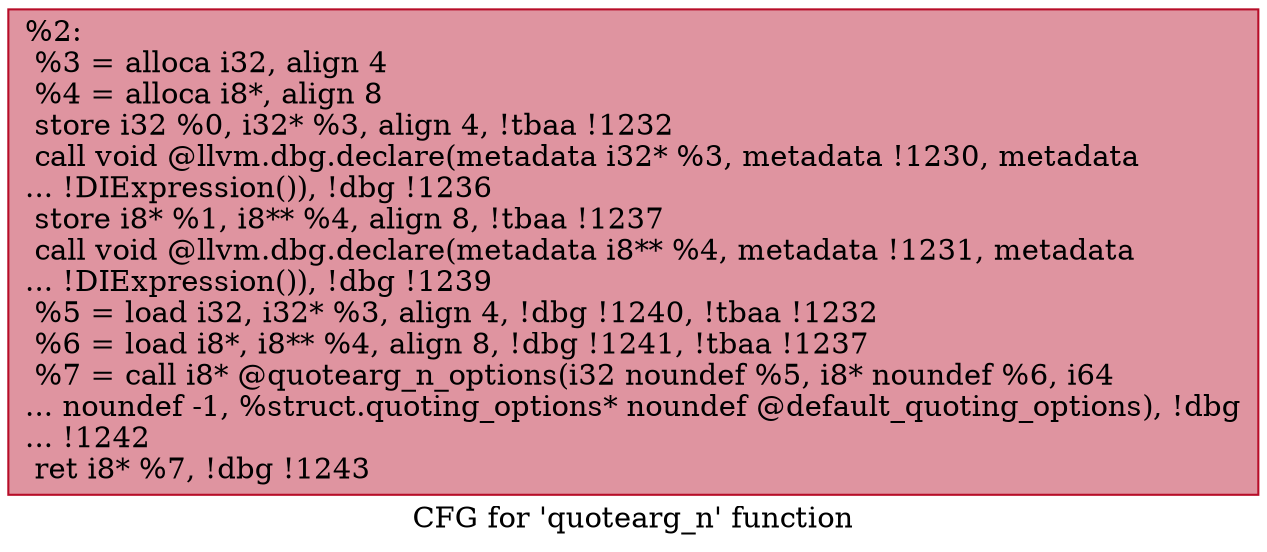 digraph "CFG for 'quotearg_n' function" {
	label="CFG for 'quotearg_n' function";

	Node0xb1d4f0 [shape=record,color="#b70d28ff", style=filled, fillcolor="#b70d2870",label="{%2:\l  %3 = alloca i32, align 4\l  %4 = alloca i8*, align 8\l  store i32 %0, i32* %3, align 4, !tbaa !1232\l  call void @llvm.dbg.declare(metadata i32* %3, metadata !1230, metadata\l... !DIExpression()), !dbg !1236\l  store i8* %1, i8** %4, align 8, !tbaa !1237\l  call void @llvm.dbg.declare(metadata i8** %4, metadata !1231, metadata\l... !DIExpression()), !dbg !1239\l  %5 = load i32, i32* %3, align 4, !dbg !1240, !tbaa !1232\l  %6 = load i8*, i8** %4, align 8, !dbg !1241, !tbaa !1237\l  %7 = call i8* @quotearg_n_options(i32 noundef %5, i8* noundef %6, i64\l... noundef -1, %struct.quoting_options* noundef @default_quoting_options), !dbg\l... !1242\l  ret i8* %7, !dbg !1243\l}"];
}
